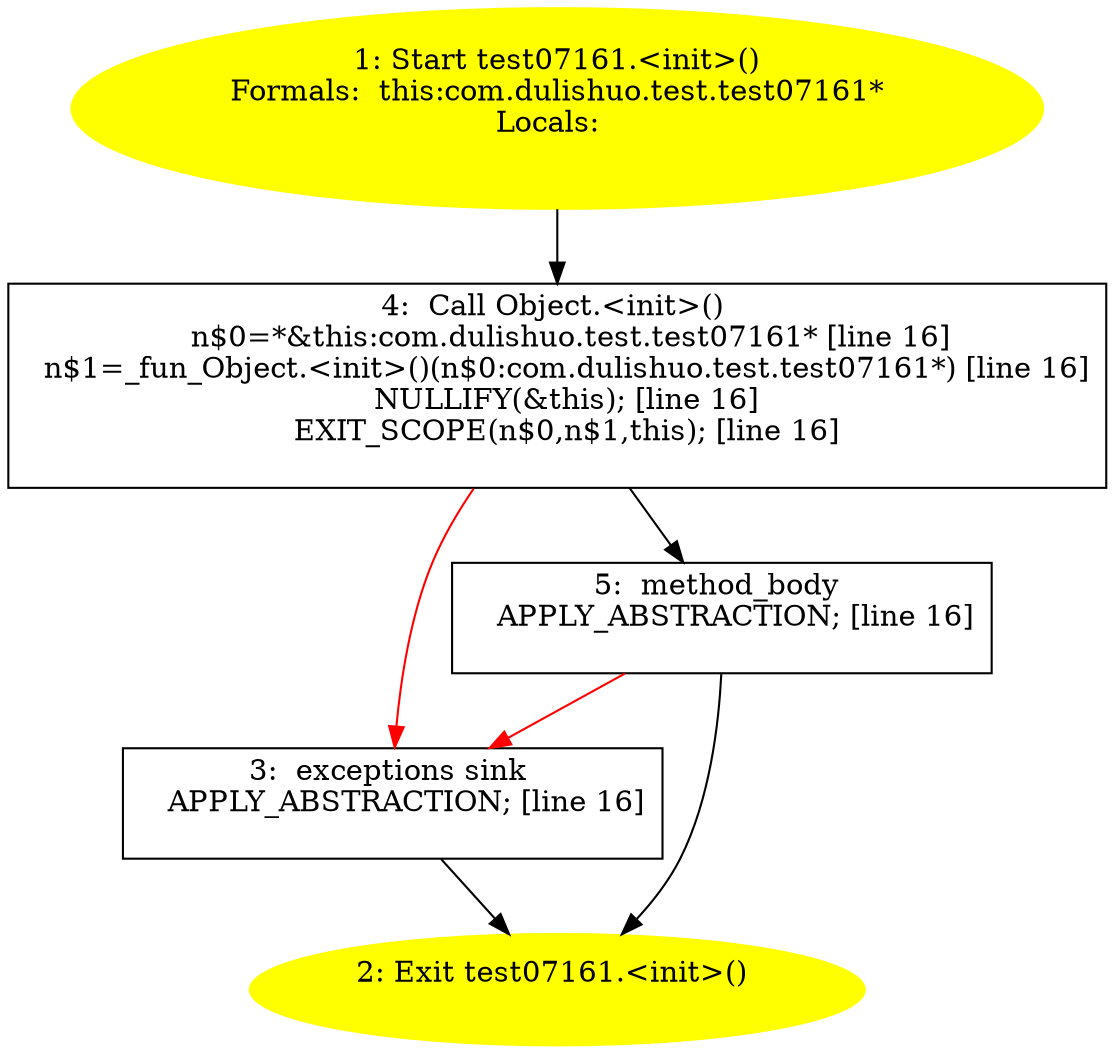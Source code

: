 /* @generated */
digraph cfg {
"com.dulishuo.test.test07161.<init>().4aacdf91e7f6ef0639994c54d947c6fe_1" [label="1: Start test07161.<init>()\nFormals:  this:com.dulishuo.test.test07161*\nLocals:  \n  " color=yellow style=filled]
	

	 "com.dulishuo.test.test07161.<init>().4aacdf91e7f6ef0639994c54d947c6fe_1" -> "com.dulishuo.test.test07161.<init>().4aacdf91e7f6ef0639994c54d947c6fe_4" ;
"com.dulishuo.test.test07161.<init>().4aacdf91e7f6ef0639994c54d947c6fe_2" [label="2: Exit test07161.<init>() \n  " color=yellow style=filled]
	

"com.dulishuo.test.test07161.<init>().4aacdf91e7f6ef0639994c54d947c6fe_3" [label="3:  exceptions sink \n   APPLY_ABSTRACTION; [line 16]\n " shape="box"]
	

	 "com.dulishuo.test.test07161.<init>().4aacdf91e7f6ef0639994c54d947c6fe_3" -> "com.dulishuo.test.test07161.<init>().4aacdf91e7f6ef0639994c54d947c6fe_2" ;
"com.dulishuo.test.test07161.<init>().4aacdf91e7f6ef0639994c54d947c6fe_4" [label="4:  Call Object.<init>() \n   n$0=*&this:com.dulishuo.test.test07161* [line 16]\n  n$1=_fun_Object.<init>()(n$0:com.dulishuo.test.test07161*) [line 16]\n  NULLIFY(&this); [line 16]\n  EXIT_SCOPE(n$0,n$1,this); [line 16]\n " shape="box"]
	

	 "com.dulishuo.test.test07161.<init>().4aacdf91e7f6ef0639994c54d947c6fe_4" -> "com.dulishuo.test.test07161.<init>().4aacdf91e7f6ef0639994c54d947c6fe_5" ;
	 "com.dulishuo.test.test07161.<init>().4aacdf91e7f6ef0639994c54d947c6fe_4" -> "com.dulishuo.test.test07161.<init>().4aacdf91e7f6ef0639994c54d947c6fe_3" [color="red" ];
"com.dulishuo.test.test07161.<init>().4aacdf91e7f6ef0639994c54d947c6fe_5" [label="5:  method_body \n   APPLY_ABSTRACTION; [line 16]\n " shape="box"]
	

	 "com.dulishuo.test.test07161.<init>().4aacdf91e7f6ef0639994c54d947c6fe_5" -> "com.dulishuo.test.test07161.<init>().4aacdf91e7f6ef0639994c54d947c6fe_2" ;
	 "com.dulishuo.test.test07161.<init>().4aacdf91e7f6ef0639994c54d947c6fe_5" -> "com.dulishuo.test.test07161.<init>().4aacdf91e7f6ef0639994c54d947c6fe_3" [color="red" ];
}
